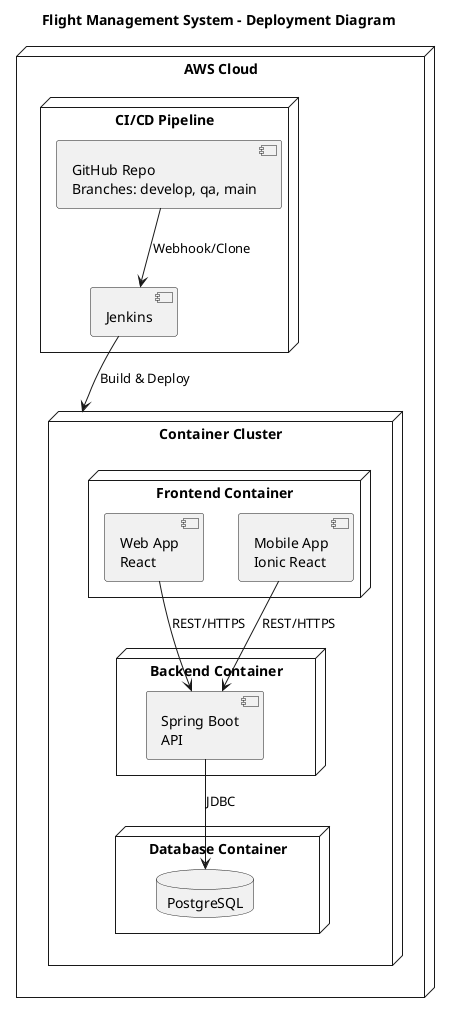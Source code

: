 @startuml
title Flight Management System – Deployment Diagram

node "AWS Cloud" {
  
  node "Container Cluster" {
    
    node "Frontend Container" {
      component "Web App\nReact" as Web
      component "Mobile App\nIonic React" as Mobile
    }
    
    node "Backend Container" {
      component "Spring Boot\nAPI" as API
    }
    
    node "Database Container" {
      database "PostgreSQL" as DB
    }
    
    API --> DB : JDBC
    Web --> API : REST/HTTPS
    Mobile --> API : REST/HTTPS
  }
  
  node "CI/CD Pipeline" {
    component "Jenkins" as Jenkins
    component "GitHub Repo\nBranches: develop, qa, main" as GitHub
    GitHub --> Jenkins : Webhook/Clone
    Jenkins --> "Container Cluster" : Build & Deploy
  }
}

@enduml
